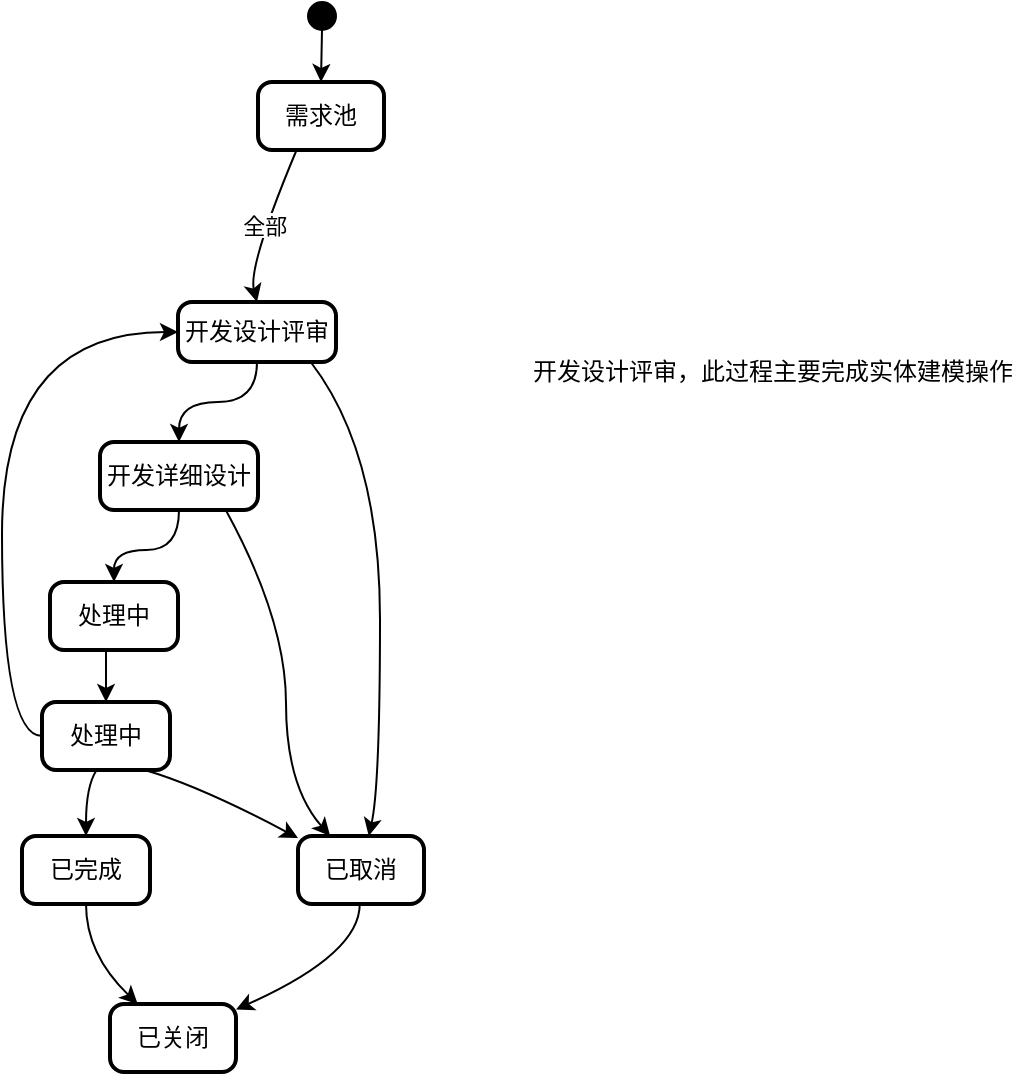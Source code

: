 <mxfile version="24.7.6">
  <diagram name="第 1 页" id="ENwdG04MEgDOj9etcdXg">
    <mxGraphModel dx="581" dy="345" grid="1" gridSize="10" guides="1" tooltips="1" connect="1" arrows="1" fold="1" page="1" pageScale="1" pageWidth="827" pageHeight="1169" math="0" shadow="0">
      <root>
        <mxCell id="0" />
        <mxCell id="1" parent="0" />
        <mxCell id="UaM231QhjhA8vfNYBUGp-1" value="" style="ellipse;fillColor=strokeColor;" vertex="1" parent="1">
          <mxGeometry x="163" y="20" width="14" height="14" as="geometry" />
        </mxCell>
        <mxCell id="UaM231QhjhA8vfNYBUGp-2" value="需求池" style="rounded=1;absoluteArcSize=1;arcSize=14;whiteSpace=wrap;strokeWidth=2;" vertex="1" parent="1">
          <mxGeometry x="138" y="60" width="63" height="34" as="geometry" />
        </mxCell>
        <mxCell id="UaM231QhjhA8vfNYBUGp-32" style="edgeStyle=orthogonalEdgeStyle;rounded=0;orthogonalLoop=1;jettySize=auto;html=1;entryX=0.5;entryY=0;entryDx=0;entryDy=0;curved=1;" edge="1" parent="1" source="UaM231QhjhA8vfNYBUGp-3" target="UaM231QhjhA8vfNYBUGp-4">
          <mxGeometry relative="1" as="geometry" />
        </mxCell>
        <mxCell id="UaM231QhjhA8vfNYBUGp-3" value="开发设计评审" style="rounded=1;absoluteArcSize=1;arcSize=14;whiteSpace=wrap;strokeWidth=2;" vertex="1" parent="1">
          <mxGeometry x="98" y="170" width="79" height="30" as="geometry" />
        </mxCell>
        <mxCell id="UaM231QhjhA8vfNYBUGp-31" style="edgeStyle=orthogonalEdgeStyle;rounded=0;orthogonalLoop=1;jettySize=auto;html=1;entryX=0.5;entryY=0;entryDx=0;entryDy=0;curved=1;" edge="1" parent="1" source="UaM231QhjhA8vfNYBUGp-4" target="UaM231QhjhA8vfNYBUGp-28">
          <mxGeometry relative="1" as="geometry" />
        </mxCell>
        <mxCell id="UaM231QhjhA8vfNYBUGp-4" value="开发详细设计" style="rounded=1;absoluteArcSize=1;arcSize=14;whiteSpace=wrap;strokeWidth=2;" vertex="1" parent="1">
          <mxGeometry x="59" y="240" width="79" height="34" as="geometry" />
        </mxCell>
        <mxCell id="UaM231QhjhA8vfNYBUGp-24" style="edgeStyle=orthogonalEdgeStyle;rounded=0;orthogonalLoop=1;jettySize=auto;html=1;exitX=0;exitY=0.5;exitDx=0;exitDy=0;entryX=0;entryY=0.5;entryDx=0;entryDy=0;curved=1;" edge="1" parent="1" source="UaM231QhjhA8vfNYBUGp-5" target="UaM231QhjhA8vfNYBUGp-3">
          <mxGeometry relative="1" as="geometry" />
        </mxCell>
        <mxCell id="UaM231QhjhA8vfNYBUGp-5" value="处理中" style="rounded=1;absoluteArcSize=1;arcSize=14;whiteSpace=wrap;strokeWidth=2;" vertex="1" parent="1">
          <mxGeometry x="30" y="370" width="64" height="34" as="geometry" />
        </mxCell>
        <mxCell id="UaM231QhjhA8vfNYBUGp-6" value="已完成" style="rounded=1;absoluteArcSize=1;arcSize=14;whiteSpace=wrap;strokeWidth=2;" vertex="1" parent="1">
          <mxGeometry x="20" y="437" width="64" height="34" as="geometry" />
        </mxCell>
        <mxCell id="UaM231QhjhA8vfNYBUGp-7" value="已关闭" style="rounded=1;absoluteArcSize=1;arcSize=14;whiteSpace=wrap;strokeWidth=2;" vertex="1" parent="1">
          <mxGeometry x="64" y="521" width="63" height="34" as="geometry" />
        </mxCell>
        <mxCell id="UaM231QhjhA8vfNYBUGp-8" value="已取消" style="rounded=1;absoluteArcSize=1;arcSize=14;whiteSpace=wrap;strokeWidth=2;" vertex="1" parent="1">
          <mxGeometry x="158" y="437" width="63" height="34" as="geometry" />
        </mxCell>
        <mxCell id="UaM231QhjhA8vfNYBUGp-9" value="" style="curved=1;startArrow=none;;exitX=0.48;exitY=1;entryX=0.5;entryY=0;rounded=0;" edge="1" parent="1" source="UaM231QhjhA8vfNYBUGp-1" target="UaM231QhjhA8vfNYBUGp-2">
          <mxGeometry relative="1" as="geometry">
            <Array as="points" />
          </mxGeometry>
        </mxCell>
        <mxCell id="UaM231QhjhA8vfNYBUGp-10" value="全部" style="curved=1;startArrow=none;;exitX=0.31;exitY=0.99;entryX=0.5;entryY=0.01;rounded=0;" edge="1" parent="1" source="UaM231QhjhA8vfNYBUGp-2" target="UaM231QhjhA8vfNYBUGp-3">
          <mxGeometry relative="1" as="geometry">
            <Array as="points">
              <mxPoint x="133" y="152" />
            </Array>
          </mxGeometry>
        </mxCell>
        <mxCell id="UaM231QhjhA8vfNYBUGp-13" value="" style="curved=1;startArrow=none;;exitX=0.43;exitY=0.98;entryX=0.5;entryY=0.01;rounded=0;" edge="1" parent="1" source="UaM231QhjhA8vfNYBUGp-5" target="UaM231QhjhA8vfNYBUGp-6">
          <mxGeometry relative="1" as="geometry">
            <Array as="points">
              <mxPoint x="52" y="412" />
            </Array>
          </mxGeometry>
        </mxCell>
        <mxCell id="UaM231QhjhA8vfNYBUGp-14" value="" style="curved=1;startArrow=none;;exitX=0.5;exitY=1;entryX=0.22;entryY=0;rounded=0;" edge="1" parent="1" source="UaM231QhjhA8vfNYBUGp-6" target="UaM231QhjhA8vfNYBUGp-7">
          <mxGeometry relative="1" as="geometry">
            <Array as="points">
              <mxPoint x="52" y="496" />
            </Array>
          </mxGeometry>
        </mxCell>
        <mxCell id="UaM231QhjhA8vfNYBUGp-15" value="" style="curved=1;startArrow=none;;exitX=0.79;exitY=0.98;entryX=-0.01;entryY=0.02;rounded=0;" edge="1" parent="1" source="UaM231QhjhA8vfNYBUGp-5" target="UaM231QhjhA8vfNYBUGp-8">
          <mxGeometry relative="1" as="geometry">
            <Array as="points">
              <mxPoint x="109" y="412" />
            </Array>
          </mxGeometry>
        </mxCell>
        <mxCell id="UaM231QhjhA8vfNYBUGp-16" value="" style="curved=1;startArrow=none;;exitX=0.49;exitY=1;entryX=1;entryY=0.08;rounded=0;" edge="1" parent="1" source="UaM231QhjhA8vfNYBUGp-8" target="UaM231QhjhA8vfNYBUGp-7">
          <mxGeometry relative="1" as="geometry">
            <Array as="points">
              <mxPoint x="189" y="496" />
            </Array>
          </mxGeometry>
        </mxCell>
        <mxCell id="UaM231QhjhA8vfNYBUGp-17" value="" style="curved=1;startArrow=none;;exitX=0.84;exitY=1;entryX=0.56;entryY=0.01;rounded=0;" edge="1" parent="1" source="UaM231QhjhA8vfNYBUGp-3" target="UaM231QhjhA8vfNYBUGp-8">
          <mxGeometry relative="1" as="geometry">
            <Array as="points">
              <mxPoint x="199" y="245" />
              <mxPoint x="199" y="412" />
            </Array>
          </mxGeometry>
        </mxCell>
        <mxCell id="UaM231QhjhA8vfNYBUGp-18" value="" style="curved=1;startArrow=none;;exitX=0.79;exitY=0.99;entryX=0.26;entryY=0.01;rounded=0;" edge="1" parent="1" source="UaM231QhjhA8vfNYBUGp-4" target="UaM231QhjhA8vfNYBUGp-8">
          <mxGeometry relative="1" as="geometry">
            <Array as="points">
              <mxPoint x="152" y="329" />
              <mxPoint x="152" y="412" />
            </Array>
          </mxGeometry>
        </mxCell>
        <mxCell id="UaM231QhjhA8vfNYBUGp-25" value="开发设计评审，&lt;span style=&quot;background-color: initial;&quot;&gt;此过程主要完成实体建模操作&lt;/span&gt;" style="text;html=1;align=center;verticalAlign=middle;resizable=0;points=[];autosize=1;strokeColor=none;fillColor=none;" vertex="1" parent="1">
          <mxGeometry x="265" y="190" width="260" height="30" as="geometry" />
        </mxCell>
        <mxCell id="UaM231QhjhA8vfNYBUGp-29" style="edgeStyle=orthogonalEdgeStyle;rounded=0;orthogonalLoop=1;jettySize=auto;html=1;exitX=0.5;exitY=1;exitDx=0;exitDy=0;entryX=0.5;entryY=0;entryDx=0;entryDy=0;" edge="1" parent="1" source="UaM231QhjhA8vfNYBUGp-28" target="UaM231QhjhA8vfNYBUGp-5">
          <mxGeometry relative="1" as="geometry" />
        </mxCell>
        <mxCell id="UaM231QhjhA8vfNYBUGp-28" value="处理中" style="rounded=1;absoluteArcSize=1;arcSize=14;whiteSpace=wrap;strokeWidth=2;" vertex="1" parent="1">
          <mxGeometry x="34" y="310" width="64" height="34" as="geometry" />
        </mxCell>
      </root>
    </mxGraphModel>
  </diagram>
</mxfile>
